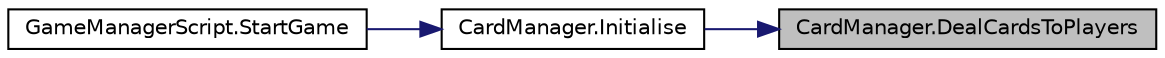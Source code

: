 digraph "CardManager.DealCardsToPlayers"
{
 // LATEX_PDF_SIZE
  edge [fontname="Helvetica",fontsize="10",labelfontname="Helvetica",labelfontsize="10"];
  node [fontname="Helvetica",fontsize="10",shape=record];
  rankdir="RL";
  Node1 [label="CardManager.DealCardsToPlayers",height=0.2,width=0.4,color="black", fillcolor="grey75", style="filled", fontcolor="black",tooltip="shuffles and deal the cards to players"];
  Node1 -> Node2 [dir="back",color="midnightblue",fontsize="10",style="solid",fontname="Helvetica"];
  Node2 [label="CardManager.Initialise",height=0.2,width=0.4,color="black", fillcolor="white", style="filled",URL="$class_card_manager.html#a246ee5512607a457900121c510a5e9f2",tooltip=" "];
  Node2 -> Node3 [dir="back",color="midnightblue",fontsize="10",style="solid",fontname="Helvetica"];
  Node3 [label="GameManagerScript.StartGame",height=0.2,width=0.4,color="black", fillcolor="white", style="filled",URL="$class_game_manager_script.html#a12cbaf1ff00804887619c07c7267cf31",tooltip="starting and initialing the game and it's components"];
}
